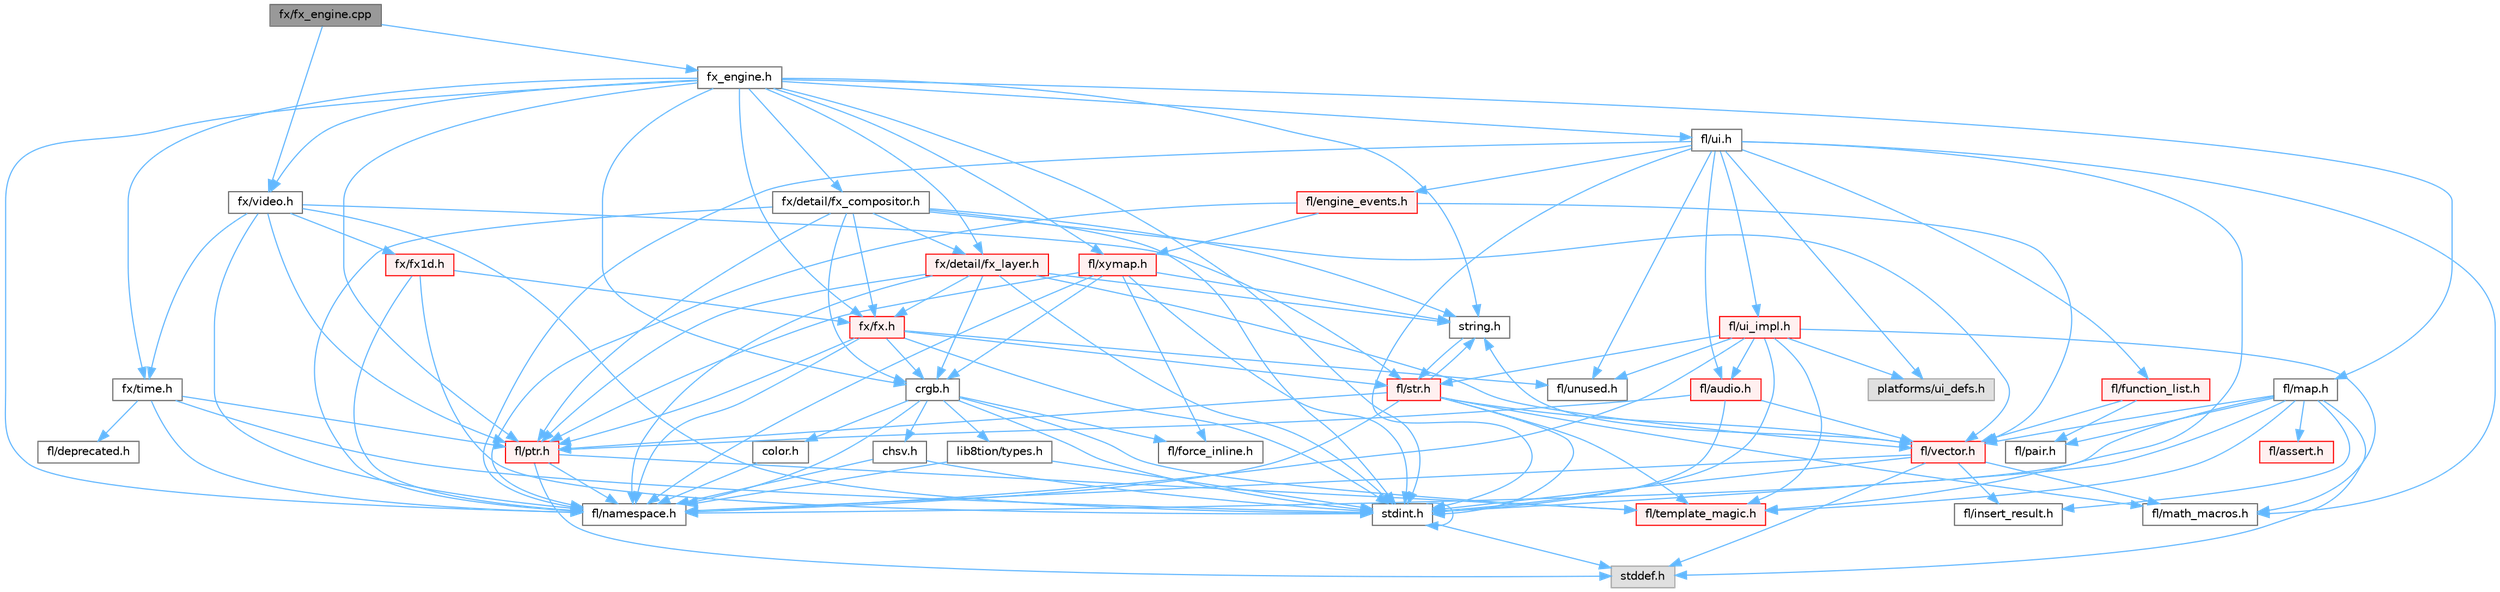 digraph "fx/fx_engine.cpp"
{
 // INTERACTIVE_SVG=YES
 // LATEX_PDF_SIZE
  bgcolor="transparent";
  edge [fontname=Helvetica,fontsize=10,labelfontname=Helvetica,labelfontsize=10];
  node [fontname=Helvetica,fontsize=10,shape=box,height=0.2,width=0.4];
  Node1 [id="Node000001",label="fx/fx_engine.cpp",height=0.2,width=0.4,color="gray40", fillcolor="grey60", style="filled", fontcolor="black",tooltip=" "];
  Node1 -> Node2 [id="edge1_Node000001_Node000002",color="steelblue1",style="solid",tooltip=" "];
  Node2 [id="Node000002",label="fx_engine.h",height=0.2,width=0.4,color="grey40", fillcolor="white", style="filled",URL="$d9/d3c/fx__engine_8h.html",tooltip=" "];
  Node2 -> Node3 [id="edge2_Node000002_Node000003",color="steelblue1",style="solid",tooltip=" "];
  Node3 [id="Node000003",label="stdint.h",height=0.2,width=0.4,color="grey40", fillcolor="white", style="filled",URL="$df/dd8/stdint_8h.html",tooltip=" "];
  Node3 -> Node4 [id="edge3_Node000003_Node000004",color="steelblue1",style="solid",tooltip=" "];
  Node4 [id="Node000004",label="stddef.h",height=0.2,width=0.4,color="grey60", fillcolor="#E0E0E0", style="filled",tooltip=" "];
  Node3 -> Node3 [id="edge4_Node000003_Node000003",color="steelblue1",style="solid",tooltip=" "];
  Node2 -> Node5 [id="edge5_Node000002_Node000005",color="steelblue1",style="solid",tooltip=" "];
  Node5 [id="Node000005",label="string.h",height=0.2,width=0.4,color="grey40", fillcolor="white", style="filled",URL="$da/d66/string_8h.html",tooltip=" "];
  Node5 -> Node6 [id="edge6_Node000005_Node000006",color="steelblue1",style="solid",tooltip=" "];
  Node6 [id="Node000006",label="fl/str.h",height=0.2,width=0.4,color="red", fillcolor="#FFF0F0", style="filled",URL="$d1/d93/str_8h.html",tooltip=" "];
  Node6 -> Node3 [id="edge7_Node000006_Node000003",color="steelblue1",style="solid",tooltip=" "];
  Node6 -> Node5 [id="edge8_Node000006_Node000005",color="steelblue1",style="solid",tooltip=" "];
  Node6 -> Node12 [id="edge9_Node000006_Node000012",color="steelblue1",style="solid",tooltip=" "];
  Node12 [id="Node000012",label="fl/math_macros.h",height=0.2,width=0.4,color="grey40", fillcolor="white", style="filled",URL="$d8/db8/math__macros_8h.html",tooltip=" "];
  Node6 -> Node13 [id="edge10_Node000006_Node000013",color="steelblue1",style="solid",tooltip=" "];
  Node13 [id="Node000013",label="fl/namespace.h",height=0.2,width=0.4,color="grey40", fillcolor="white", style="filled",URL="$df/d2a/namespace_8h.html",tooltip="Implements the FastLED namespace macros."];
  Node6 -> Node14 [id="edge11_Node000006_Node000014",color="steelblue1",style="solid",tooltip=" "];
  Node14 [id="Node000014",label="fl/ptr.h",height=0.2,width=0.4,color="red", fillcolor="#FFF0F0", style="filled",URL="$dd/d98/ptr_8h.html",tooltip=" "];
  Node14 -> Node4 [id="edge12_Node000014_Node000004",color="steelblue1",style="solid",tooltip=" "];
  Node14 -> Node13 [id="edge13_Node000014_Node000013",color="steelblue1",style="solid",tooltip=" "];
  Node14 -> Node16 [id="edge14_Node000014_Node000016",color="steelblue1",style="solid",tooltip=" "];
  Node16 [id="Node000016",label="fl/template_magic.h",height=0.2,width=0.4,color="red", fillcolor="#FFF0F0", style="filled",URL="$d8/d0c/template__magic_8h.html",tooltip=" "];
  Node6 -> Node16 [id="edge15_Node000006_Node000016",color="steelblue1",style="solid",tooltip=" "];
  Node6 -> Node18 [id="edge16_Node000006_Node000018",color="steelblue1",style="solid",tooltip=" "];
  Node18 [id="Node000018",label="fl/vector.h",height=0.2,width=0.4,color="red", fillcolor="#FFF0F0", style="filled",URL="$d6/d68/vector_8h.html",tooltip=" "];
  Node18 -> Node4 [id="edge17_Node000018_Node000004",color="steelblue1",style="solid",tooltip=" "];
  Node18 -> Node3 [id="edge18_Node000018_Node000003",color="steelblue1",style="solid",tooltip=" "];
  Node18 -> Node5 [id="edge19_Node000018_Node000005",color="steelblue1",style="solid",tooltip=" "];
  Node18 -> Node20 [id="edge20_Node000018_Node000020",color="steelblue1",style="solid",tooltip=" "];
  Node20 [id="Node000020",label="fl/insert_result.h",height=0.2,width=0.4,color="grey40", fillcolor="white", style="filled",URL="$d1/d22/insert__result_8h.html",tooltip=" "];
  Node18 -> Node12 [id="edge21_Node000018_Node000012",color="steelblue1",style="solid",tooltip=" "];
  Node18 -> Node13 [id="edge22_Node000018_Node000013",color="steelblue1",style="solid",tooltip=" "];
  Node2 -> Node22 [id="edge23_Node000002_Node000022",color="steelblue1",style="solid",tooltip=" "];
  Node22 [id="Node000022",label="crgb.h",height=0.2,width=0.4,color="grey40", fillcolor="white", style="filled",URL="$db/dd1/crgb_8h.html",tooltip="Defines the red, green, and blue (RGB) pixel struct."];
  Node22 -> Node3 [id="edge24_Node000022_Node000003",color="steelblue1",style="solid",tooltip=" "];
  Node22 -> Node23 [id="edge25_Node000022_Node000023",color="steelblue1",style="solid",tooltip=" "];
  Node23 [id="Node000023",label="chsv.h",height=0.2,width=0.4,color="grey40", fillcolor="white", style="filled",URL="$d8/dd0/chsv_8h.html",tooltip="Defines the hue, saturation, and value (HSV) pixel struct."];
  Node23 -> Node3 [id="edge26_Node000023_Node000003",color="steelblue1",style="solid",tooltip=" "];
  Node23 -> Node13 [id="edge27_Node000023_Node000013",color="steelblue1",style="solid",tooltip=" "];
  Node22 -> Node13 [id="edge28_Node000022_Node000013",color="steelblue1",style="solid",tooltip=" "];
  Node22 -> Node24 [id="edge29_Node000022_Node000024",color="steelblue1",style="solid",tooltip=" "];
  Node24 [id="Node000024",label="color.h",height=0.2,width=0.4,color="grey40", fillcolor="white", style="filled",URL="$d2/d6b/src_2color_8h.html",tooltip="Contains definitions for color correction and temperature."];
  Node24 -> Node13 [id="edge30_Node000024_Node000013",color="steelblue1",style="solid",tooltip=" "];
  Node22 -> Node25 [id="edge31_Node000022_Node000025",color="steelblue1",style="solid",tooltip=" "];
  Node25 [id="Node000025",label="lib8tion/types.h",height=0.2,width=0.4,color="grey40", fillcolor="white", style="filled",URL="$d9/ddf/lib8tion_2types_8h.html",tooltip="Defines fractional types used for lib8tion functions."];
  Node25 -> Node3 [id="edge32_Node000025_Node000003",color="steelblue1",style="solid",tooltip=" "];
  Node25 -> Node13 [id="edge33_Node000025_Node000013",color="steelblue1",style="solid",tooltip=" "];
  Node22 -> Node10 [id="edge34_Node000022_Node000010",color="steelblue1",style="solid",tooltip=" "];
  Node10 [id="Node000010",label="fl/force_inline.h",height=0.2,width=0.4,color="grey40", fillcolor="white", style="filled",URL="$d4/d64/force__inline_8h.html",tooltip=" "];
  Node22 -> Node16 [id="edge35_Node000022_Node000016",color="steelblue1",style="solid",tooltip=" "];
  Node2 -> Node26 [id="edge36_Node000002_Node000026",color="steelblue1",style="solid",tooltip=" "];
  Node26 [id="Node000026",label="fl/map.h",height=0.2,width=0.4,color="grey40", fillcolor="white", style="filled",URL="$dc/db7/map_8h.html",tooltip=" "];
  Node26 -> Node4 [id="edge37_Node000026_Node000004",color="steelblue1",style="solid",tooltip=" "];
  Node26 -> Node3 [id="edge38_Node000026_Node000003",color="steelblue1",style="solid",tooltip=" "];
  Node26 -> Node27 [id="edge39_Node000026_Node000027",color="steelblue1",style="solid",tooltip=" "];
  Node27 [id="Node000027",label="fl/assert.h",height=0.2,width=0.4,color="red", fillcolor="#FFF0F0", style="filled",URL="$dc/da7/assert_8h.html",tooltip=" "];
  Node26 -> Node20 [id="edge40_Node000026_Node000020",color="steelblue1",style="solid",tooltip=" "];
  Node26 -> Node13 [id="edge41_Node000026_Node000013",color="steelblue1",style="solid",tooltip=" "];
  Node26 -> Node29 [id="edge42_Node000026_Node000029",color="steelblue1",style="solid",tooltip=" "];
  Node29 [id="Node000029",label="fl/pair.h",height=0.2,width=0.4,color="grey40", fillcolor="white", style="filled",URL="$d3/d41/pair_8h.html",tooltip=" "];
  Node26 -> Node16 [id="edge43_Node000026_Node000016",color="steelblue1",style="solid",tooltip=" "];
  Node26 -> Node18 [id="edge44_Node000026_Node000018",color="steelblue1",style="solid",tooltip=" "];
  Node2 -> Node13 [id="edge45_Node000002_Node000013",color="steelblue1",style="solid",tooltip=" "];
  Node2 -> Node14 [id="edge46_Node000002_Node000014",color="steelblue1",style="solid",tooltip=" "];
  Node2 -> Node30 [id="edge47_Node000002_Node000030",color="steelblue1",style="solid",tooltip=" "];
  Node30 [id="Node000030",label="fl/ui.h",height=0.2,width=0.4,color="grey40", fillcolor="white", style="filled",URL="$d9/d3b/ui_8h.html",tooltip=" "];
  Node30 -> Node3 [id="edge48_Node000030_Node000003",color="steelblue1",style="solid",tooltip=" "];
  Node30 -> Node31 [id="edge49_Node000030_Node000031",color="steelblue1",style="solid",tooltip=" "];
  Node31 [id="Node000031",label="fl/audio.h",height=0.2,width=0.4,color="red", fillcolor="#FFF0F0", style="filled",URL="$da/d09/audio_8h.html",tooltip=" "];
  Node31 -> Node14 [id="edge50_Node000031_Node000014",color="steelblue1",style="solid",tooltip=" "];
  Node31 -> Node18 [id="edge51_Node000031_Node000018",color="steelblue1",style="solid",tooltip=" "];
  Node31 -> Node3 [id="edge52_Node000031_Node000003",color="steelblue1",style="solid",tooltip=" "];
  Node30 -> Node34 [id="edge53_Node000030_Node000034",color="steelblue1",style="solid",tooltip=" "];
  Node34 [id="Node000034",label="fl/engine_events.h",height=0.2,width=0.4,color="red", fillcolor="#FFF0F0", style="filled",URL="$db/dc0/engine__events_8h.html",tooltip=" "];
  Node34 -> Node13 [id="edge54_Node000034_Node000013",color="steelblue1",style="solid",tooltip=" "];
  Node34 -> Node18 [id="edge55_Node000034_Node000018",color="steelblue1",style="solid",tooltip=" "];
  Node34 -> Node39 [id="edge56_Node000034_Node000039",color="steelblue1",style="solid",tooltip=" "];
  Node39 [id="Node000039",label="fl/xymap.h",height=0.2,width=0.4,color="red", fillcolor="#FFF0F0", style="filled",URL="$da/d61/xymap_8h.html",tooltip=" "];
  Node39 -> Node3 [id="edge57_Node000039_Node000003",color="steelblue1",style="solid",tooltip=" "];
  Node39 -> Node5 [id="edge58_Node000039_Node000005",color="steelblue1",style="solid",tooltip=" "];
  Node39 -> Node22 [id="edge59_Node000039_Node000022",color="steelblue1",style="solid",tooltip=" "];
  Node39 -> Node10 [id="edge60_Node000039_Node000010",color="steelblue1",style="solid",tooltip=" "];
  Node39 -> Node13 [id="edge61_Node000039_Node000013",color="steelblue1",style="solid",tooltip=" "];
  Node39 -> Node14 [id="edge62_Node000039_Node000014",color="steelblue1",style="solid",tooltip=" "];
  Node30 -> Node41 [id="edge63_Node000030_Node000041",color="steelblue1",style="solid",tooltip=" "];
  Node41 [id="Node000041",label="fl/function_list.h",height=0.2,width=0.4,color="red", fillcolor="#FFF0F0", style="filled",URL="$d0/d64/function__list_8h.html",tooltip=" "];
  Node41 -> Node29 [id="edge64_Node000041_Node000029",color="steelblue1",style="solid",tooltip=" "];
  Node41 -> Node18 [id="edge65_Node000041_Node000018",color="steelblue1",style="solid",tooltip=" "];
  Node30 -> Node12 [id="edge66_Node000030_Node000012",color="steelblue1",style="solid",tooltip=" "];
  Node30 -> Node13 [id="edge67_Node000030_Node000013",color="steelblue1",style="solid",tooltip=" "];
  Node30 -> Node16 [id="edge68_Node000030_Node000016",color="steelblue1",style="solid",tooltip=" "];
  Node30 -> Node43 [id="edge69_Node000030_Node000043",color="steelblue1",style="solid",tooltip=" "];
  Node43 [id="Node000043",label="fl/ui_impl.h",height=0.2,width=0.4,color="red", fillcolor="#FFF0F0", style="filled",URL="$d6/dc0/ui__impl_8h.html",tooltip=" "];
  Node43 -> Node3 [id="edge70_Node000043_Node000003",color="steelblue1",style="solid",tooltip=" "];
  Node43 -> Node31 [id="edge71_Node000043_Node000031",color="steelblue1",style="solid",tooltip=" "];
  Node43 -> Node12 [id="edge72_Node000043_Node000012",color="steelblue1",style="solid",tooltip=" "];
  Node43 -> Node13 [id="edge73_Node000043_Node000013",color="steelblue1",style="solid",tooltip=" "];
  Node43 -> Node6 [id="edge74_Node000043_Node000006",color="steelblue1",style="solid",tooltip=" "];
  Node43 -> Node16 [id="edge75_Node000043_Node000016",color="steelblue1",style="solid",tooltip=" "];
  Node43 -> Node44 [id="edge76_Node000043_Node000044",color="steelblue1",style="solid",tooltip=" "];
  Node44 [id="Node000044",label="fl/unused.h",height=0.2,width=0.4,color="grey40", fillcolor="white", style="filled",URL="$d8/d4b/unused_8h.html",tooltip=" "];
  Node43 -> Node48 [id="edge77_Node000043_Node000048",color="steelblue1",style="solid",tooltip=" "];
  Node48 [id="Node000048",label="platforms/ui_defs.h",height=0.2,width=0.4,color="grey60", fillcolor="#E0E0E0", style="filled",tooltip=" "];
  Node30 -> Node44 [id="edge78_Node000030_Node000044",color="steelblue1",style="solid",tooltip=" "];
  Node30 -> Node48 [id="edge79_Node000030_Node000048",color="steelblue1",style="solid",tooltip=" "];
  Node2 -> Node39 [id="edge80_Node000002_Node000039",color="steelblue1",style="solid",tooltip=" "];
  Node2 -> Node49 [id="edge81_Node000002_Node000049",color="steelblue1",style="solid",tooltip=" "];
  Node49 [id="Node000049",label="fx/detail/fx_compositor.h",height=0.2,width=0.4,color="grey40", fillcolor="white", style="filled",URL="$d5/d6b/fx__compositor_8h.html",tooltip=" "];
  Node49 -> Node3 [id="edge82_Node000049_Node000003",color="steelblue1",style="solid",tooltip=" "];
  Node49 -> Node5 [id="edge83_Node000049_Node000005",color="steelblue1",style="solid",tooltip=" "];
  Node49 -> Node22 [id="edge84_Node000049_Node000022",color="steelblue1",style="solid",tooltip=" "];
  Node49 -> Node13 [id="edge85_Node000049_Node000013",color="steelblue1",style="solid",tooltip=" "];
  Node49 -> Node14 [id="edge86_Node000049_Node000014",color="steelblue1",style="solid",tooltip=" "];
  Node49 -> Node18 [id="edge87_Node000049_Node000018",color="steelblue1",style="solid",tooltip=" "];
  Node49 -> Node50 [id="edge88_Node000049_Node000050",color="steelblue1",style="solid",tooltip=" "];
  Node50 [id="Node000050",label="fx/detail/fx_layer.h",height=0.2,width=0.4,color="red", fillcolor="#FFF0F0", style="filled",URL="$d7/d2f/fx__layer_8h.html",tooltip=" "];
  Node50 -> Node3 [id="edge89_Node000050_Node000003",color="steelblue1",style="solid",tooltip=" "];
  Node50 -> Node5 [id="edge90_Node000050_Node000005",color="steelblue1",style="solid",tooltip=" "];
  Node50 -> Node22 [id="edge91_Node000050_Node000022",color="steelblue1",style="solid",tooltip=" "];
  Node50 -> Node13 [id="edge92_Node000050_Node000013",color="steelblue1",style="solid",tooltip=" "];
  Node50 -> Node14 [id="edge93_Node000050_Node000014",color="steelblue1",style="solid",tooltip=" "];
  Node50 -> Node18 [id="edge94_Node000050_Node000018",color="steelblue1",style="solid",tooltip=" "];
  Node50 -> Node53 [id="edge95_Node000050_Node000053",color="steelblue1",style="solid",tooltip=" "];
  Node53 [id="Node000053",label="fx/fx.h",height=0.2,width=0.4,color="red", fillcolor="#FFF0F0", style="filled",URL="$df/d44/src_2fx_2fx_8h.html",tooltip=" "];
  Node53 -> Node3 [id="edge96_Node000053_Node000003",color="steelblue1",style="solid",tooltip=" "];
  Node53 -> Node22 [id="edge97_Node000053_Node000022",color="steelblue1",style="solid",tooltip=" "];
  Node53 -> Node13 [id="edge98_Node000053_Node000013",color="steelblue1",style="solid",tooltip=" "];
  Node53 -> Node14 [id="edge99_Node000053_Node000014",color="steelblue1",style="solid",tooltip=" "];
  Node53 -> Node6 [id="edge100_Node000053_Node000006",color="steelblue1",style="solid",tooltip=" "];
  Node53 -> Node44 [id="edge101_Node000053_Node000044",color="steelblue1",style="solid",tooltip=" "];
  Node49 -> Node53 [id="edge102_Node000049_Node000053",color="steelblue1",style="solid",tooltip=" "];
  Node2 -> Node50 [id="edge103_Node000002_Node000050",color="steelblue1",style="solid",tooltip=" "];
  Node2 -> Node53 [id="edge104_Node000002_Node000053",color="steelblue1",style="solid",tooltip=" "];
  Node2 -> Node56 [id="edge105_Node000002_Node000056",color="steelblue1",style="solid",tooltip=" "];
  Node56 [id="Node000056",label="fx/time.h",height=0.2,width=0.4,color="grey40", fillcolor="white", style="filled",URL="$de/df7/time_8h.html",tooltip=" "];
  Node56 -> Node3 [id="edge106_Node000056_Node000003",color="steelblue1",style="solid",tooltip=" "];
  Node56 -> Node57 [id="edge107_Node000056_Node000057",color="steelblue1",style="solid",tooltip=" "];
  Node57 [id="Node000057",label="fl/deprecated.h",height=0.2,width=0.4,color="grey40", fillcolor="white", style="filled",URL="$d4/dce/deprecated_8h.html",tooltip=" "];
  Node56 -> Node13 [id="edge108_Node000056_Node000013",color="steelblue1",style="solid",tooltip=" "];
  Node56 -> Node14 [id="edge109_Node000056_Node000014",color="steelblue1",style="solid",tooltip=" "];
  Node2 -> Node58 [id="edge110_Node000002_Node000058",color="steelblue1",style="solid",tooltip=" "];
  Node58 [id="Node000058",label="fx/video.h",height=0.2,width=0.4,color="grey40", fillcolor="white", style="filled",URL="$dd/d78/video_8h.html",tooltip=" "];
  Node58 -> Node3 [id="edge111_Node000058_Node000003",color="steelblue1",style="solid",tooltip=" "];
  Node58 -> Node13 [id="edge112_Node000058_Node000013",color="steelblue1",style="solid",tooltip=" "];
  Node58 -> Node14 [id="edge113_Node000058_Node000014",color="steelblue1",style="solid",tooltip=" "];
  Node58 -> Node6 [id="edge114_Node000058_Node000006",color="steelblue1",style="solid",tooltip=" "];
  Node58 -> Node59 [id="edge115_Node000058_Node000059",color="steelblue1",style="solid",tooltip=" "];
  Node59 [id="Node000059",label="fx/fx1d.h",height=0.2,width=0.4,color="red", fillcolor="#FFF0F0", style="filled",URL="$da/d81/fx1d_8h.html",tooltip=" "];
  Node59 -> Node3 [id="edge116_Node000059_Node000003",color="steelblue1",style="solid",tooltip=" "];
  Node59 -> Node13 [id="edge117_Node000059_Node000013",color="steelblue1",style="solid",tooltip=" "];
  Node59 -> Node53 [id="edge118_Node000059_Node000053",color="steelblue1",style="solid",tooltip=" "];
  Node58 -> Node56 [id="edge119_Node000058_Node000056",color="steelblue1",style="solid",tooltip=" "];
  Node1 -> Node58 [id="edge120_Node000001_Node000058",color="steelblue1",style="solid",tooltip=" "];
}
